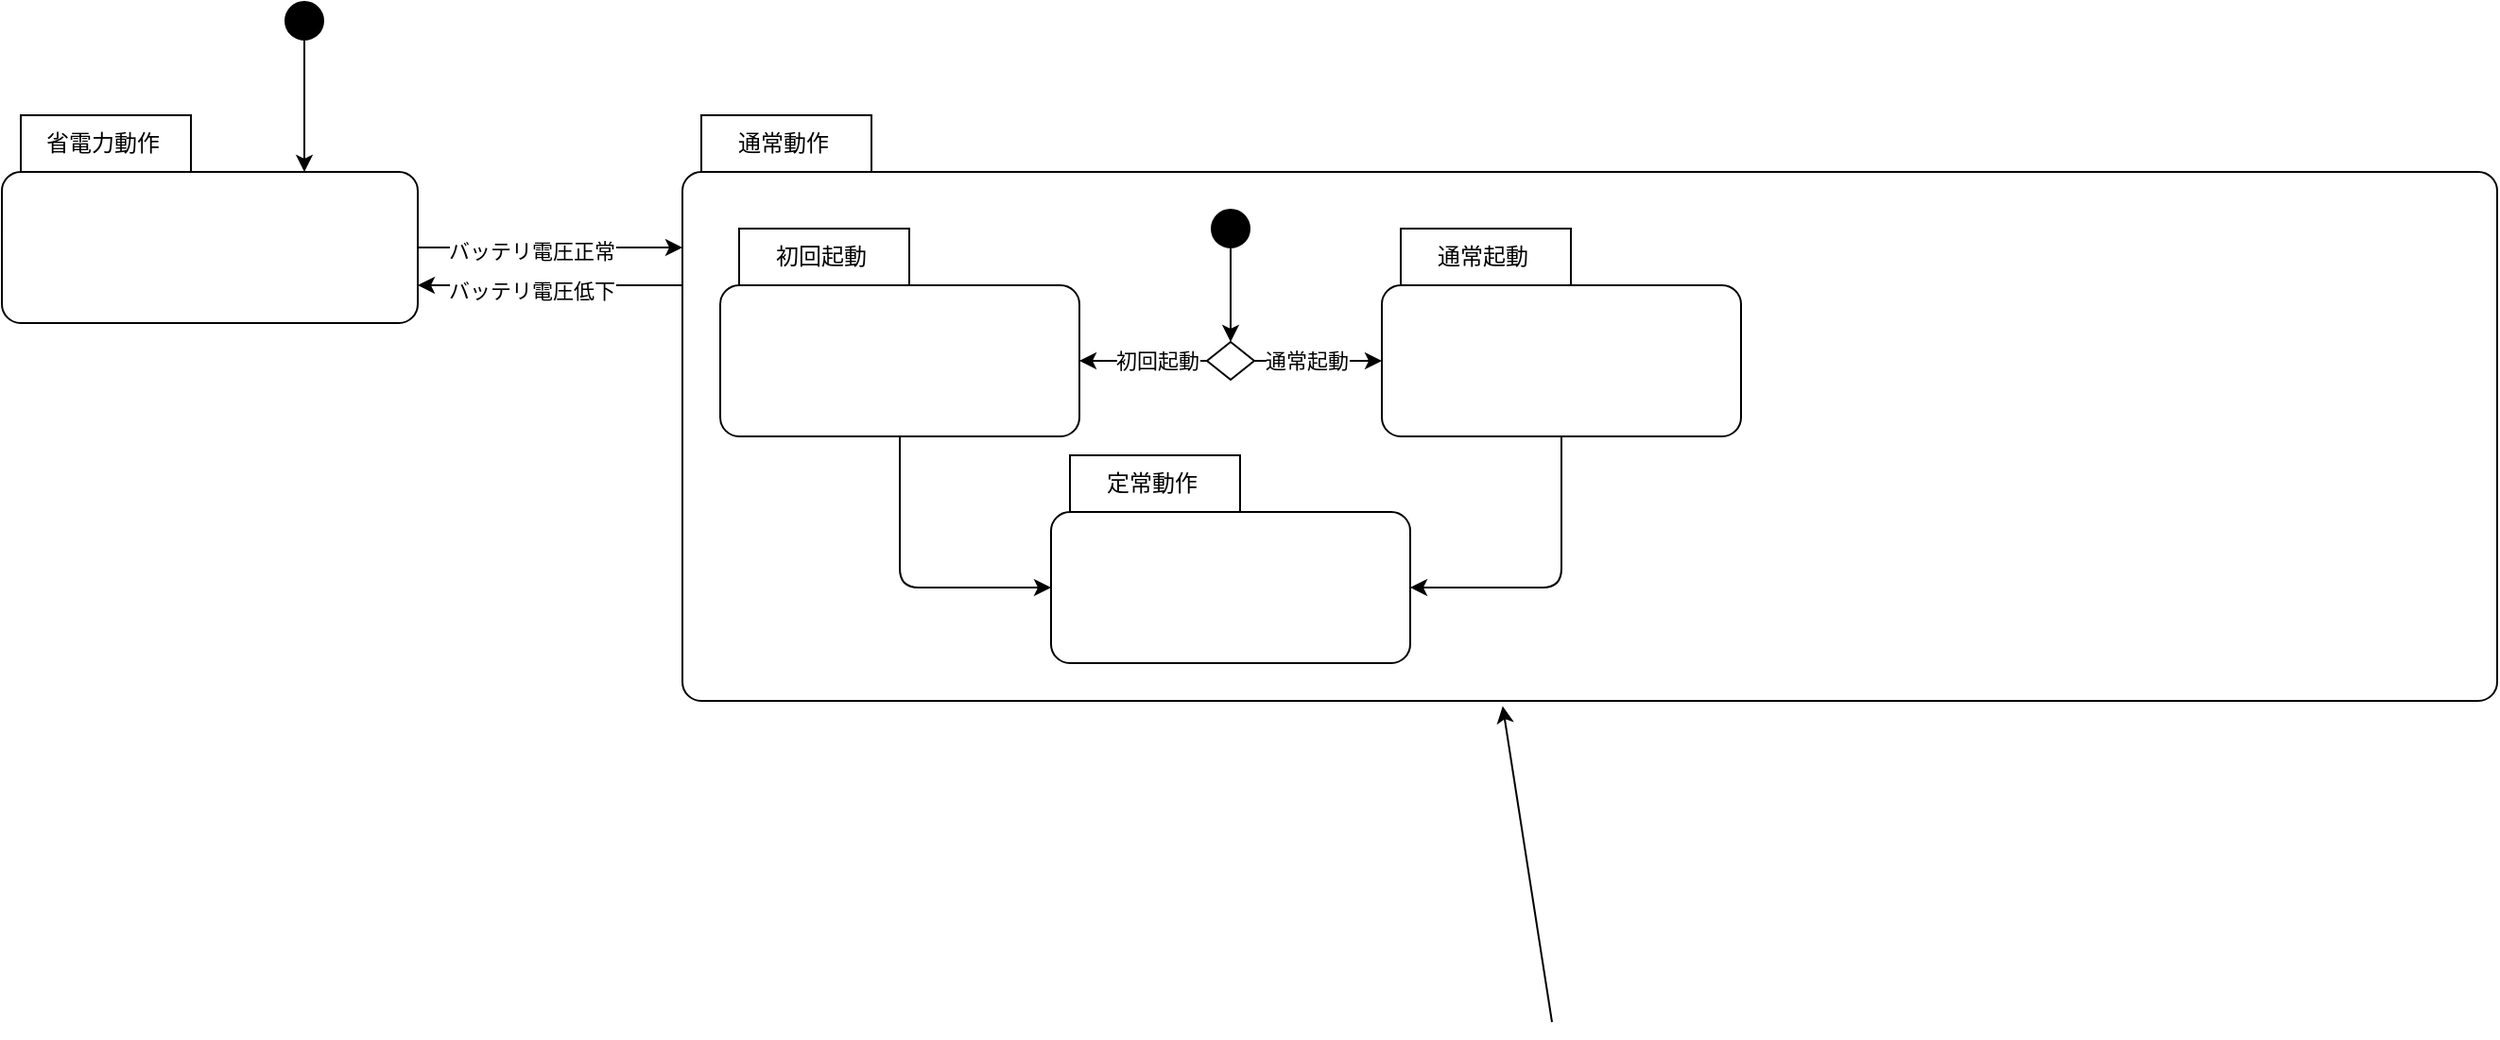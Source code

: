 <mxfile>
    <diagram id="IJPiAH4H3iihRX68g8mR" name="Page-1">
        <mxGraphModel dx="2404" dy="1368" grid="1" gridSize="10" guides="1" tooltips="1" connect="1" arrows="1" fold="1" page="1" pageScale="1" pageWidth="850" pageHeight="1100" math="0" shadow="0">
            <root>
                <mxCell id="0"/>
                <mxCell id="1" parent="0"/>
                <mxCell id="6" value="省電力動作" style="shape=folder;align=center;verticalAlign=middle;fontStyle=0;tabWidth=100;tabHeight=30;tabPosition=left;html=1;boundedLbl=1;labelInHeader=1;rounded=1;absoluteArcSize=1;arcSize=10;" parent="1" vertex="1">
                    <mxGeometry x="120" y="160" width="220" height="110" as="geometry"/>
                </mxCell>
                <mxCell id="8" value="通常動作" style="shape=folder;align=center;verticalAlign=middle;fontStyle=0;tabWidth=100;tabHeight=30;tabPosition=left;html=1;boundedLbl=1;labelInHeader=1;rounded=1;absoluteArcSize=1;arcSize=10;" parent="1" vertex="1">
                    <mxGeometry x="480" y="160" width="960" height="310" as="geometry"/>
                </mxCell>
                <mxCell id="7" value="初回起動" style="shape=folder;align=center;verticalAlign=middle;fontStyle=0;tabWidth=100;tabHeight=30;tabPosition=left;html=1;boundedLbl=1;labelInHeader=1;rounded=1;absoluteArcSize=1;arcSize=10;" parent="1" vertex="1">
                    <mxGeometry x="500" y="220" width="190" height="110" as="geometry"/>
                </mxCell>
                <mxCell id="9" value="" style="ellipse;fillColor=strokeColor;" parent="1" vertex="1">
                    <mxGeometry x="270" y="100" width="20" height="20" as="geometry"/>
                </mxCell>
                <mxCell id="10" value="" style="endArrow=classic;html=1;exitX=0.5;exitY=1;exitDx=0;exitDy=0;entryX=0;entryY=0;entryDx=160;entryDy=30;entryPerimeter=0;" parent="1" source="9" target="6" edge="1">
                    <mxGeometry width="50" height="50" relative="1" as="geometry">
                        <mxPoint x="500" y="440" as="sourcePoint"/>
                        <mxPoint x="550" y="390" as="targetPoint"/>
                    </mxGeometry>
                </mxCell>
                <mxCell id="11" value="" style="endArrow=classic;html=1;exitX=0;exitY=0;exitDx=220;exitDy=70;exitPerimeter=0;entryX=0;entryY=0;entryDx=0;entryDy=70;entryPerimeter=0;" parent="1" source="6" target="8" edge="1">
                    <mxGeometry width="50" height="50" relative="1" as="geometry">
                        <mxPoint x="500" y="440" as="sourcePoint"/>
                        <mxPoint x="550" y="390" as="targetPoint"/>
                    </mxGeometry>
                </mxCell>
                <mxCell id="12" value="バッテリ電圧正常" style="edgeLabel;html=1;align=center;verticalAlign=middle;resizable=0;points=[];" parent="11" vertex="1" connectable="0">
                    <mxGeometry x="-0.147" y="-2" relative="1" as="geometry">
                        <mxPoint as="offset"/>
                    </mxGeometry>
                </mxCell>
                <mxCell id="13" value="" style="endArrow=classic;html=1;exitX=0;exitY=0;exitDx=0;exitDy=90;exitPerimeter=0;entryX=0;entryY=0;entryDx=220;entryDy=90;entryPerimeter=0;" parent="1" source="8" target="6" edge="1">
                    <mxGeometry width="50" height="50" relative="1" as="geometry">
                        <mxPoint x="500" y="440" as="sourcePoint"/>
                        <mxPoint x="550" y="390" as="targetPoint"/>
                    </mxGeometry>
                </mxCell>
                <mxCell id="14" value="バッテリ電圧低下" style="edgeLabel;html=1;align=center;verticalAlign=middle;resizable=0;points=[];" parent="13" vertex="1" connectable="0">
                    <mxGeometry x="0.187" y="3" relative="1" as="geometry">
                        <mxPoint x="3" as="offset"/>
                    </mxGeometry>
                </mxCell>
                <mxCell id="15" value="" style="ellipse;fillColor=strokeColor;" parent="1" vertex="1">
                    <mxGeometry x="760" y="210" width="20" height="20" as="geometry"/>
                </mxCell>
                <mxCell id="16" value="" style="endArrow=classic;html=1;exitX=0.5;exitY=1;exitDx=0;exitDy=0;entryX=0.5;entryY=0;entryDx=0;entryDy=0;" parent="1" source="15" target="17" edge="1">
                    <mxGeometry width="50" height="50" relative="1" as="geometry">
                        <mxPoint x="990" y="480" as="sourcePoint"/>
                        <mxPoint x="770" y="250" as="targetPoint"/>
                    </mxGeometry>
                </mxCell>
                <mxCell id="18" style="edgeStyle=none;html=1;exitX=0;exitY=0.5;exitDx=0;exitDy=0;entryX=0;entryY=0;entryDx=190;entryDy=70;entryPerimeter=0;" parent="1" source="17" target="7" edge="1">
                    <mxGeometry relative="1" as="geometry"/>
                </mxCell>
                <mxCell id="19" value="初回起動" style="edgeLabel;html=1;align=center;verticalAlign=middle;resizable=0;points=[];" parent="18" vertex="1" connectable="0">
                    <mxGeometry x="0.176" relative="1" as="geometry">
                        <mxPoint x="13" as="offset"/>
                    </mxGeometry>
                </mxCell>
                <mxCell id="17" value="" style="rhombus;" parent="1" vertex="1">
                    <mxGeometry x="757.5" y="280" width="25" height="20" as="geometry"/>
                </mxCell>
                <mxCell id="20" value="通常起動" style="shape=folder;align=center;verticalAlign=middle;fontStyle=0;tabWidth=100;tabHeight=30;tabPosition=left;html=1;boundedLbl=1;labelInHeader=1;rounded=1;absoluteArcSize=1;arcSize=10;" parent="1" vertex="1">
                    <mxGeometry x="850" y="220" width="190" height="110" as="geometry"/>
                </mxCell>
                <mxCell id="21" style="edgeStyle=none;html=1;exitX=1;exitY=0.5;exitDx=0;exitDy=0;entryX=0;entryY=0;entryDx=0;entryDy=70;entryPerimeter=0;" parent="1" source="17" target="20" edge="1">
                    <mxGeometry relative="1" as="geometry">
                        <mxPoint x="767.5" y="310" as="sourcePoint"/>
                        <mxPoint x="700" y="309.97" as="targetPoint"/>
                    </mxGeometry>
                </mxCell>
                <mxCell id="22" value="通常起動" style="edgeLabel;html=1;align=center;verticalAlign=middle;resizable=0;points=[];" parent="21" vertex="1" connectable="0">
                    <mxGeometry x="0.176" relative="1" as="geometry">
                        <mxPoint x="-12" as="offset"/>
                    </mxGeometry>
                </mxCell>
                <mxCell id="23" value="定常動作" style="shape=folder;align=center;verticalAlign=middle;fontStyle=0;tabWidth=100;tabHeight=30;tabPosition=left;html=1;boundedLbl=1;labelInHeader=1;rounded=1;absoluteArcSize=1;arcSize=10;" parent="1" vertex="1">
                    <mxGeometry x="675" y="340" width="190" height="110" as="geometry"/>
                </mxCell>
                <mxCell id="24" style="edgeStyle=none;html=1;exitX=0.5;exitY=1;exitDx=0;exitDy=0;entryX=0;entryY=0;entryDx=190;entryDy=70;entryPerimeter=0;exitPerimeter=0;" parent="1" source="20" target="23" edge="1">
                    <mxGeometry relative="1" as="geometry">
                        <mxPoint x="792.5" y="300" as="sourcePoint"/>
                        <mxPoint x="860" y="300" as="targetPoint"/>
                        <Array as="points">
                            <mxPoint x="945" y="410"/>
                        </Array>
                    </mxGeometry>
                </mxCell>
                <mxCell id="26" style="edgeStyle=none;html=1;exitX=0.5;exitY=1;exitDx=0;exitDy=0;exitPerimeter=0;entryX=0;entryY=0;entryDx=0;entryDy=70;entryPerimeter=0;" parent="1" source="7" target="23" edge="1">
                    <mxGeometry relative="1" as="geometry">
                        <mxPoint x="955" y="340" as="sourcePoint"/>
                        <mxPoint x="875" y="420" as="targetPoint"/>
                        <Array as="points">
                            <mxPoint x="595" y="410"/>
                        </Array>
                    </mxGeometry>
                </mxCell>
                <mxCell id="73" style="edgeStyle=none;html=1;exitX=0.5;exitY=0;exitDx=0;exitDy=0;entryX=0.452;entryY=1.009;entryDx=0;entryDy=0;entryPerimeter=0;" parent="1" target="8" edge="1">
                    <mxGeometry relative="1" as="geometry">
                        <mxPoint x="940" y="640" as="sourcePoint"/>
                    </mxGeometry>
                </mxCell>
            </root>
        </mxGraphModel>
    </diagram>
</mxfile>